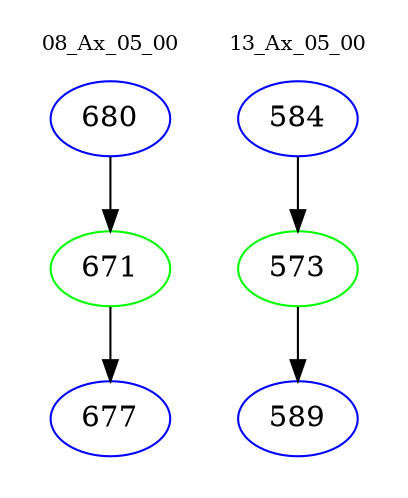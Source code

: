 digraph{
subgraph cluster_0 {
color = white
label = "08_Ax_05_00";
fontsize=10;
T0_680 [label="680", color="blue"]
T0_680 -> T0_671 [color="black"]
T0_671 [label="671", color="green"]
T0_671 -> T0_677 [color="black"]
T0_677 [label="677", color="blue"]
}
subgraph cluster_1 {
color = white
label = "13_Ax_05_00";
fontsize=10;
T1_584 [label="584", color="blue"]
T1_584 -> T1_573 [color="black"]
T1_573 [label="573", color="green"]
T1_573 -> T1_589 [color="black"]
T1_589 [label="589", color="blue"]
}
}
